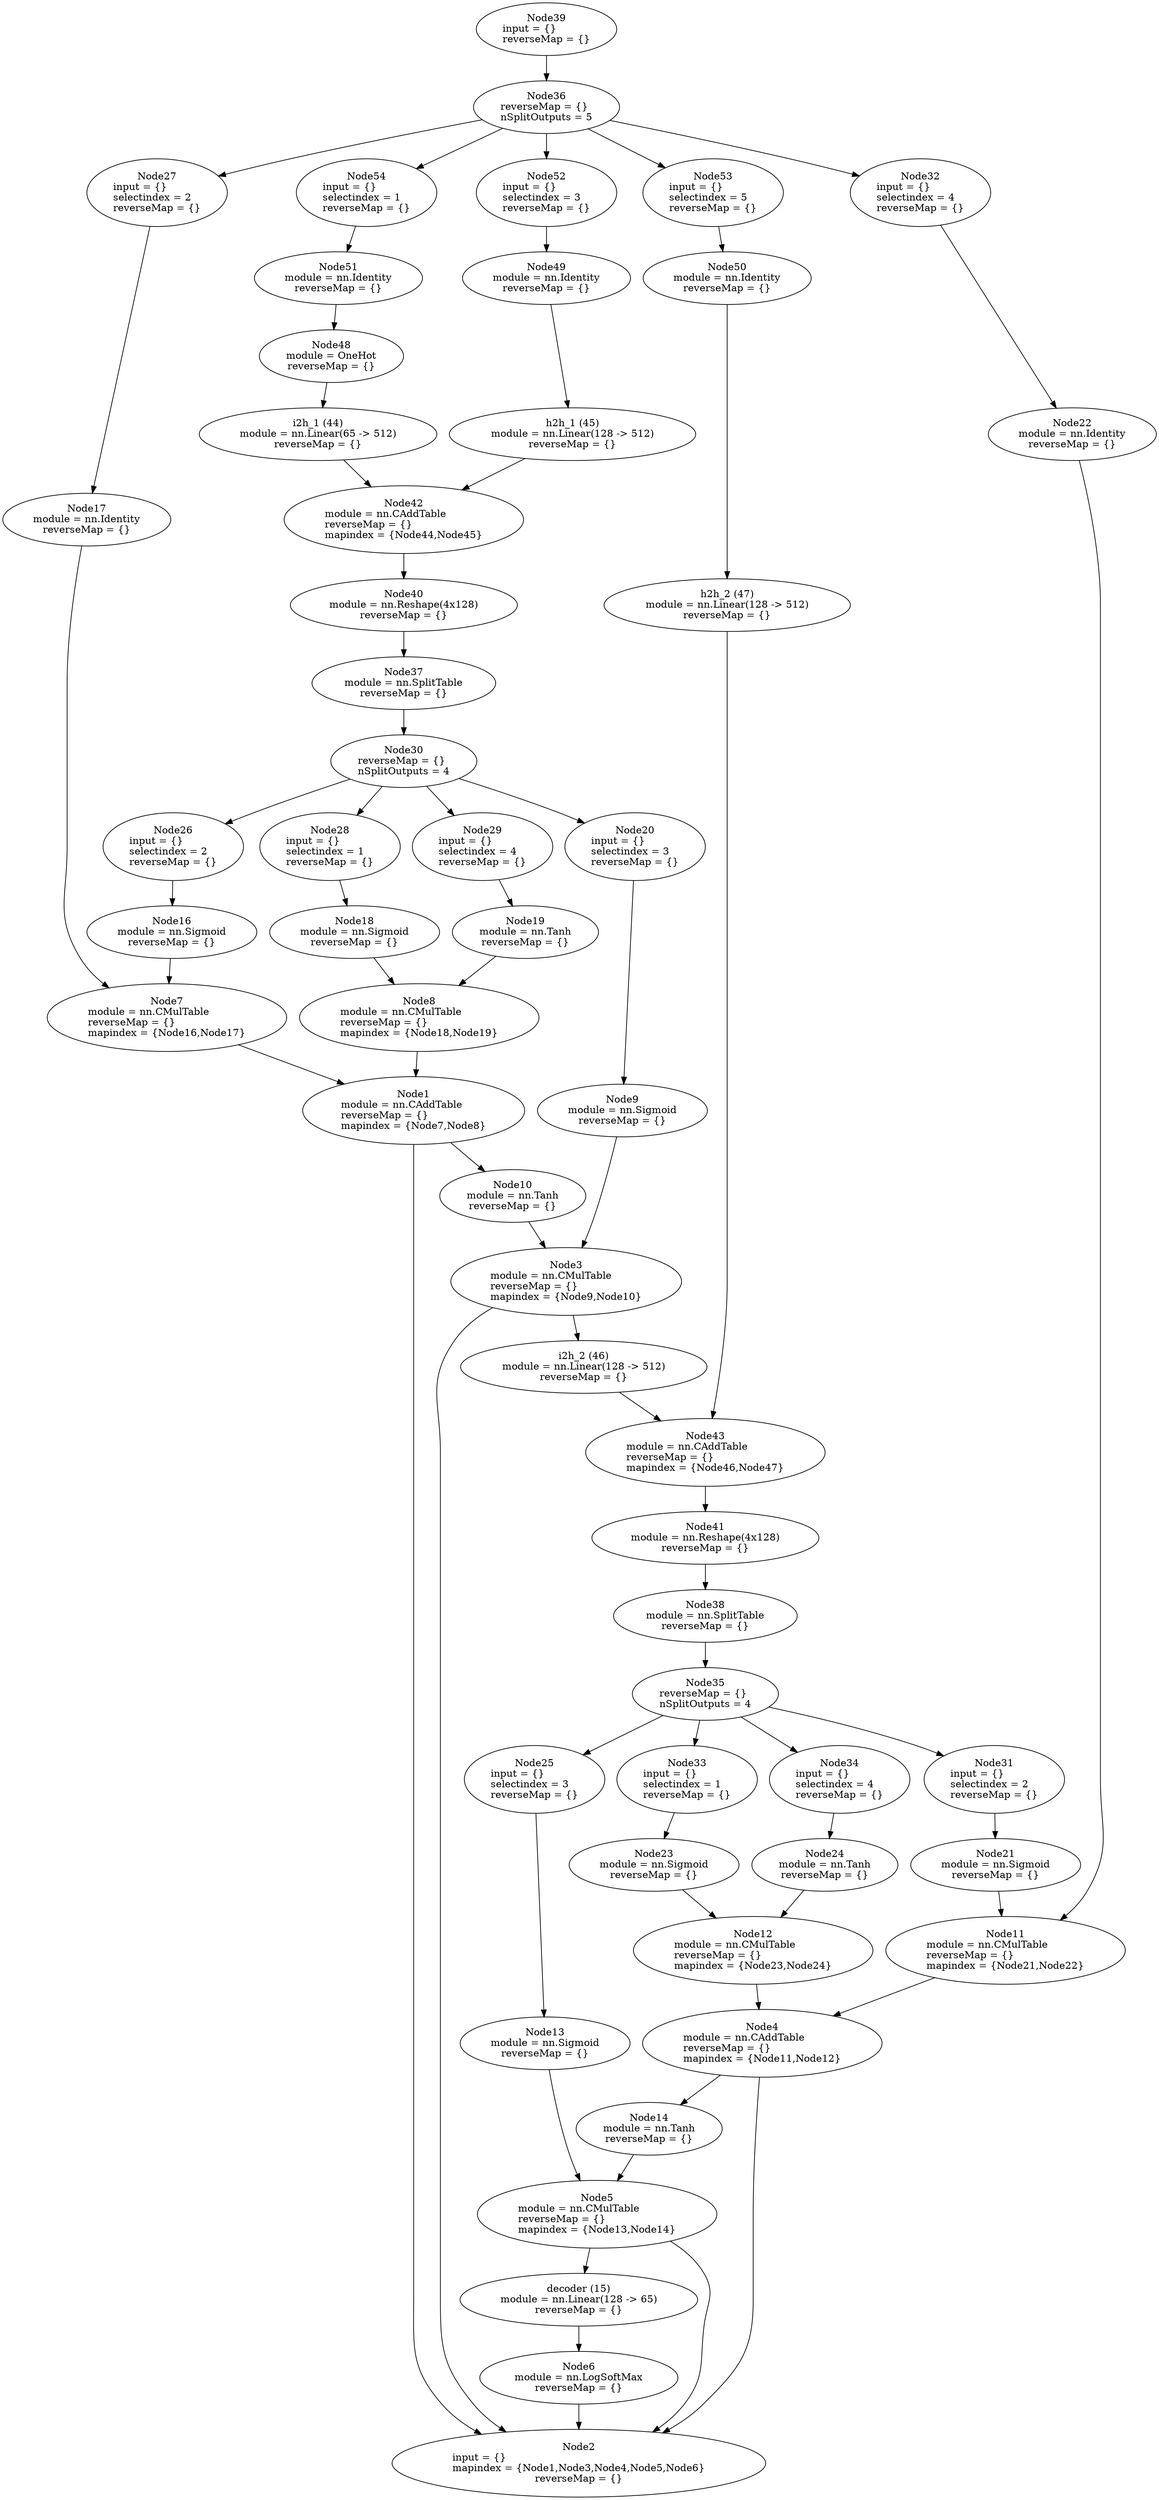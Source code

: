 digraph G {
	graph [bb="0,0,1319.4,3422.7"];
	node [label="\N",
		shape=oval
	];
	n1	 [height=1.2571,
		label="Node1\nmodule = nn.CAddTable\lreverseMap = {}\lmapindex = {Node7,Node8}",
		pos="473.71,1891.2",
		tooltip="[./model/LSTM.lua]:46_",
		width=3.4902];
	n2	 [height=1.2571,
		label="Node2\ninput = {}\lmapindex = {Node1,Node3,Node4,Node5,Node6}\lreverseMap = {}",
		pos="670.71,45.255",
		tooltip="[[C]]:-1_",
		width=5.8958];
	n1 -> n2	 [pos="e,561.82,84.262 472.48,1845.9 471.31,1799.4 469.71,1724 469.71,1659 469.71,1659 469.71,1659 469.71,267.58 469.71,202.53 467.29,176.67 \
508.71,126.51 520.87,111.77 536.42,99.508 553.04,89.371"];
	n10	 [height=0.98209,
		label="Node10\nmodule = nn.Tanh\lreverseMap = {}",
		pos="587.71,1774.6",
		tooltip="[./model/LSTM.lua]:51_",
		width=2.3212];
	n1 -> n10	 [pos="e,555.91,1807.6 515.51,1848.2 526.35,1837.3 537.98,1825.6 548.68,1814.8"];
	n3	 [height=1.2571,
		label="Node3\nmodule = nn.CMulTable\lreverseMap = {}\lmapindex = {Node9,Node10}",
		pos="652.71,1658",
		tooltip="[./model/LSTM.lua]:51_",
		width=3.6277];
	n3 -> n2	 [pos="e,588.82,87.071 573.96,1621.7 555.72,1609.9 538.29,1595 526.71,1576.7 490.53,1519.6 507.71,1493.4 507.71,1425.8 507.71,1425.8 507.71,\
1425.8 507.71,267.58 507.71,202.53 508.22,178.95 546.71,126.51 555.91,113.96 567.73,102.85 580.39,93.201"];
	n46	 [height=0.98209,
		label="i2h_2 (46)\nmodule = nn.Linear(128 -> 512)\lreverseMap = {}",
		pos="675.71,1541.4",
		tooltip="[./model/LSTM.lua]:30_",
		width=3.8852];
	n3 -> n46	 [pos="e,668.76,1577 661.6,1612.7 663.29,1604.3 665.06,1595.5 666.75,1587"];
	n4	 [height=1.2571,
		label="Node4\nmodule = nn.CAddTable\lreverseMap = {}\lmapindex = {Node11,Node12}",
		pos="883.71,618.41",
		tooltip="[./model/LSTM.lua]:46_",
		width=3.7551];
	n4 -> n2	 [pos="e,766.38,85.716 881.87,573.09 880.11,526.55 877.71,451.24 877.71,386.19 877.71,386.19 877.71,386.19 877.71,267.58 877.71,199.62 \
864.28,176.92 818.71,126.51 806.38,112.88 791.19,101.11 775.28,91.096"];
	n14	 [height=0.98209,
		label="Node14\nmodule = nn.Tanh\lreverseMap = {}",
		pos="758.71,501.8",
		tooltip="[./model/LSTM.lua]:51_",
		width=2.3212];
	n4 -> n14	 [pos="e,792.98,534.22 838.22,575.71 825.85,564.36 812.52,552.14 800.37,541"];
	n5	 [height=1.2571,
		label="Node5\nmodule = nn.CMulTable\lreverseMap = {}\lmapindex = {Node13,Node14}",
		pos="695.71,385.19",
		tooltip="[./model/LSTM.lua]:51_",
		width=3.7652];
	n5 -> n2	 [pos="e,754.54,87.046 773.22,347.93 789.84,336.33 805.23,321.75 814.71,303.93 829.46,276.18 817.61,264.51 814.71,233.22 810.24,185.17 \
821.58,166.58 794.71,126.51 786.21,113.84 774.97,102.73 762.72,93.135"];
	n15	 [height=0.98209,
		label="decoder (15)\nmodule = nn.Linear(128 -> 65)\lreverseMap = {}",
		pos="670.71,268.58",
		tooltip="[./model/LSTM.lua]:60_",
		width=3.7477];
	n5 -> n15	 [pos="e,678.25,304.17 686.04,339.87 684.2,331.46 682.28,322.64 680.44,314.21"];
	n6	 [height=0.98209,
		label="Node6\nmodule = nn.LogSoftMax\lreverseMap = {}",
		pos="670.71,161.87",
		tooltip="[./model/LSTM.lua]:61_",
		width=3.1808];
	n6 -> n2	 [pos="e,670.71,90.815 670.71,126.48 670.71,118.42 670.71,109.64 670.71,100.94"];
	n7	 [height=1.2571,
		label="Node7\nmodule = nn.CMulTable\lreverseMap = {}\lmapindex = {Node16,Node17}",
		pos="187.71,2017.7",
		tooltip="[./model/LSTM.lua]:47_",
		width=3.7652];
	n7 -> n1	 [pos="e,394.78,1926.6 268.9,1981.4 305.28,1965.5 348.28,1946.8 385.46,1930.6"];
	n8	 [height=1.2571,
		label="Node8\nmodule = nn.CMulTable\lreverseMap = {}\lmapindex = {Node18,Node19}",
		pos="476.71,2017.7",
		tooltip="[./model/LSTM.lua]:48_",
		width=3.7652];
	n8 -> n1	 [pos="e,474.77,1936.5 475.63,1972.1 475.43,1963.9 475.22,1955.2 475.02,1946.7"];
	n9	 [height=0.98209,
		label="Node9\nmodule = nn.Sigmoid\lreverseMap = {}",
		pos="716.71,1891.2",
		tooltip="[./model/LSTM.lua]:42_",
		width=2.7075];
	n9 -> n3	 [pos="e,669.07,1703.3 709.54,1855.8 702.89,1825 692.29,1778.8 680.71,1739.3 678.2,1730.7 675.33,1721.7 672.39,1713"];
	n10 -> n3	 [pos="e,628.02,1702.5 606.68,1740.2 611.79,1731.1 617.44,1721.2 622.98,1711.4"];
	n11	 [height=1.2571,
		label="Node11\nmodule = nn.CMulTable\lreverseMap = {}\lmapindex = {Node21,Node22}",
		pos="1167.7,744.92",
		tooltip="[./model/LSTM.lua]:47_",
		width=3.7652];
	n11 -> n4	 [pos="e,964.32,654.75 1086.7,708.4 1051.5,692.96 1010.1,674.81 973.89,658.95"];
	n12	 [height=1.2571,
		label="Node12\nmodule = nn.CMulTable\lreverseMap = {}\lmapindex = {Node23,Node24}",
		pos="878.71,744.92",
		tooltip="[./model/LSTM.lua]:48_",
		width=3.7652];
	n12 -> n4	 [pos="e,881.93,663.69 880.5,699.32 880.83,691.08 881.18,682.4 881.52,673.91"];
	n13	 [height=0.98209,
		label="Node13\nmodule = nn.Sigmoid\lreverseMap = {}",
		pos="632.71,618.41",
		tooltip="[./model/LSTM.lua]:42_",
		width=2.7075];
	n13 -> n5	 [pos="e,677.9,430.38 638.8,582.88 644.58,552.05 654.11,505.82 665.71,466.44 668.27,457.74 671.31,448.64 674.46,439.81"];
	n14 -> n5	 [pos="e,719.75,429.92 740.14,467.03 735.3,458.22 729.97,448.52 724.73,438.98"];
	n15 -> n6	 [pos="e,670.71,197.41 670.71,233 670.71,224.87 670.71,216.09 670.71,207.58"];
	n16	 [height=0.98209,
		label="Node16\nmodule = nn.Sigmoid\lreverseMap = {}",
		pos="201.71,2134.3",
		tooltip="[./model/LSTM.lua]:41_",
		width=2.7075];
	n16 -> n7	 [pos="e,193.15,2063.3 197.5,2099 196.52,2090.9 195.45,2082.1 194.39,2073.4"];
	n17	 [height=0.98209,
		label="Node17\nmodule = nn.Identity\lreverseMap = {}",
		pos="94.705,2697.6",
		tooltip="[./model/LSTM.lua]:10_",
		width=2.6307];
	n17 -> n7	 [pos="e,128.82,2058.7 90.163,2662.2 84.831,2618.7 76.705,2541.6 76.705,2475.3 76.705,2475.3 76.705,2475.3 76.705,2249.9 76.705,2182.3 \
63.919,2158.7 95.705,2099 102.2,2086.8 111.35,2075.6 121.38,2065.7"];
	n18	 [height=0.98209,
		label="Node18\nmodule = nn.Sigmoid\lreverseMap = {}",
		pos="414.71,2134.3",
		tooltip="[./model/LSTM.lua]:40_",
		width=2.7075];
	n18 -> n8	 [pos="e,453.04,2062.5 432.97,2099.6 437.74,2090.8 442.99,2081.1 448.14,2071.5"];
	n19	 [height=0.98209,
		label="Node19\nmodule = nn.Tanh\lreverseMap = {}",
		pos="613.71,2134.3",
		tooltip="[./model/LSTM.lua]:44_",
		width=2.3212];
	n19 -> n8	 [pos="e,526.16,2060.1 576.63,2102.3 563.53,2091.4 548.46,2078.8 534.07,2066.7"];
	n20	 [height=1.2571,
		label="Node20\ninput = {}\lselectindex = 3\lreverseMap = {}",
		pos="734.71,2250.9",
		tooltip="[./model/LSTM.lua]:35_-3",
		width=2.1687];
	n20 -> n9	 [pos="e,718.44,1926.6 732.46,2205.4 729,2136.6 722.4,2005.4 718.94,1936.7"];
	n21	 [height=0.98209,
		label="Node21\nmodule = nn.Sigmoid\lreverseMap = {}",
		pos="1162.7,861.53",
		tooltip="[./model/LSTM.lua]:41_",
		width=2.7075];
	n21 -> n11	 [pos="e,1165.8,790.48 1164.2,826.14 1164.6,818.08 1164.9,809.3 1165.3,800.6"];
	n22	 [height=0.98209,
		label="Node22\nmodule = nn.Identity\lreverseMap = {}",
		pos="1224.7,2814.2",
		tooltip="[./model/LSTM.lua]:10_",
		width=2.6307];
	n22 -> n11	 [pos="e,1232,784.77 1240.1,2779.1 1258.8,2734.7 1287.7,2654.2 1287.7,2582 1287.7,2582 1287.7,2582 1287.7,977.14 1287.7,909.51 1301.9,885.11 \
1268.7,826.17 1261.4,813.24 1251.2,801.63 1239.9,791.53"];
	n23	 [height=0.98209,
		label="Node23\nmodule = nn.Sigmoid\lreverseMap = {}",
		pos="764.71,861.53",
		tooltip="[./model/LSTM.lua]:40_",
		width=2.7075];
	n23 -> n12	 [pos="e,836.87,787.97 797.07,827.99 807.22,817.78 818.66,806.28 829.7,795.19"];
	n24	 [height=0.98209,
		label="Node24\nmodule = nn.Tanh\lreverseMap = {}",
		pos="963.71,861.53",
		tooltip="[./model/LSTM.lua]:44_",
		width=2.3212];
	n24 -> n12	 [pos="e,910.68,789.03 939.35,827.68 932.3,818.18 924.44,807.58 916.77,797.24"];
	n25	 [height=1.2571,
		label="Node25\ninput = {}\lselectindex = 3\lreverseMap = {}",
		pos="622.71,978.14",
		tooltip="[./model/LSTM.lua]:35_-3",
		width=2.1687];
	n25 -> n13	 [pos="e,631.74,653.83 623.95,932.55 625.87,863.79 629.54,732.62 631.46,663.9"];
	n26	 [height=1.2571,
		label="Node26\ninput = {}\lselectindex = 2\lreverseMap = {}",
		pos="206.71,2250.9",
		tooltip="[./model/LSTM.lua]:35_-2",
		width=2.1687];
	n26 -> n16	 [pos="e,203.21,2169.9 204.77,2205.6 204.4,2197.2 204.02,2188.4 203.65,2180"];
	n27	 [height=1.2571,
		label="Node27\ninput = {}\lselectindex = 2\lreverseMap = {}",
		pos="203.71,3164",
		tooltip="[[C]]:-1_-2",
		width=2.1687];
	n27 -> n17	 [pos="e,102.79,2733.1 193.35,3118.9 172.55,3030.3 125.9,2831.5 105.08,2742.8"];
	n28	 [height=1.2571,
		label="Node28\ninput = {}\lselectindex = 1\lreverseMap = {}",
		pos="386.71,2250.9",
		tooltip="[./model/LSTM.lua]:35_-1",
		width=2.1687];
	n28 -> n18	 [pos="e,406.29,2169.8 397.45,2206 399.56,2197.3 401.77,2188.3 403.88,2179.7"];
	n29	 [height=1.2571,
		label="Node29\ninput = {}\lselectindex = 4\lreverseMap = {}",
		pos="560.71,2250.9",
		tooltip="[./model/LSTM.lua]:35_-4",
		width=2.1687];
	n29 -> n19	 [pos="e,598.01,2169.3 580.59,2206.9 584.91,2197.6 589.48,2187.7 593.8,2178.4"];
	n30	 [height=0.98209,
		label="Node30\nreverseMap = {}\lnSplitOutputs = 4",
		pos="512.71,2367.6",
		tooltip="[./model/LSTM.lua]:35_ split at [./model/LSTM.lua]:35-mnode",
		width=2.2723];
	n30 -> n20	 [pos="e,677.25,2281.6 564.19,2340 595.1,2324 634.75,2303.5 668.04,2286.4"];
	n30 -> n26	 [pos="e,265.25,2281.2 446.21,2346.9 403.81,2333.9 347.96,2315.6 299.71,2296.2 291.42,2292.9 282.83,2289.2 274.36,2285.3"];
	n30 -> n28	 [pos="e,428.27,2289.8 478.28,2335.2 465.24,2323.4 450.14,2309.6 436,2296.8"];
	n30 -> n29	 [pos="e,542.65,2295.1 526.98,2332.5 530.67,2323.7 534.72,2314 538.71,2304.5"];
	n31	 [height=1.2571,
		label="Node31\ninput = {}\lselectindex = 2\lreverseMap = {}",
		pos="1156.7,978.14",
		tooltip="[./model/LSTM.lua]:35_-2",
		width=2.1687];
	n31 -> n21	 [pos="e,1160.9,897.12 1159,932.82 1159.5,924.41 1159.9,915.59 1160.4,907.16"];
	n32	 [height=1.2571,
		label="Node32\ninput = {}\lselectindex = 4\lreverseMap = {}",
		pos="1077.7,2930.8",
		tooltip="[[C]]:-1_-4",
		width=2.1687];
	n32 -> n22	 [pos="e,1184.7,2846.4 1123.8,2893.9 1140.6,2880.8 1159.6,2866 1176.6,2852.7"];
	n33	 [height=1.2571,
		label="Node33\ninput = {}\lselectindex = 1\lreverseMap = {}",
		pos="796.71,978.14",
		tooltip="[./model/LSTM.lua]:35_-1",
		width=2.1687];
	n33 -> n23	 [pos="e,774.32,896.96 784.42,933.15 782.02,924.53 779.49,915.49 777.08,906.85"];
	n34	 [height=1.2571,
		label="Node34\ninput = {}\lselectindex = 4\lreverseMap = {}",
		pos="970.71,978.14",
		tooltip="[./model/LSTM.lua]:35_-4",
		width=2.1687];
	n34 -> n24	 [pos="e,965.82,897.12 968,932.82 967.48,924.41 966.95,915.59 966.43,907.16"];
	n35	 [height=0.98209,
		label="Node35\nreverseMap = {}\lnSplitOutputs = 4",
		pos="815.71,1094.7",
		tooltip="[./model/LSTM.lua]:35_ split at [./model/LSTM.lua]:35-mnode",
		width=2.2723];
	n35 -> n25	 [pos="e,676.59,1011.1 768.49,1065.7 743.42,1050.8 712.28,1032.3 685.22,1016.3"];
	n35 -> n31	 [pos="e,1097,1007.4 885.63,1076.1 934.41,1063.2 1000.7,1044.3 1057.7,1023.4 1067.5,1019.8 1077.7,1015.7 1087.6,1011.5"];
	n35 -> n33	 [pos="e,804.02,1023.3 810,1059.4 808.64,1051.1 807.15,1042.1 805.67,1033.2"];
	n35 -> n34	 [pos="e,923.15,1014.3 856.03,1063.9 874,1050.6 895.47,1034.8 914.95,1020.4"];
	n36	 [height=0.98209,
		label="Node36\nreverseMap = {}\lnSplitOutputs = 5",
		pos="636.71,3280.6",
		tooltip="[[C]]:-1_ split at [...s/pwang8/torch/install/share/lua/5.1/nngraph/gmodule.lua]:96-mnode",
		width=2.2723];
	n36 -> n27	 [pos="e,272.03,3186.2 565.6,3263.1 507.79,3249.4 424.23,3229.1 351.71,3209.3 328.94,3203.1 304.34,3195.9 281.86,3189.2"];
	n36 -> n32	 [pos="e,1064.1,2975.5 717.79,3275.6 777.41,3269 857.66,3252.1 914.71,3209.3 990.74,3152.2 1037.7,3048.4 1060.7,2985.2"];
	n52	 [height=1.2571,
		label="Node52\ninput = {}\lselectindex = 3\lreverseMap = {}",
		pos="636.71,3164",
		tooltip="[[C]]:-1_-3",
		width=2.1687];
	n36 -> n52	 [pos="e,636.71,3209.6 636.71,3245.3 636.71,3237.2 636.71,3228.4 636.71,3219.7"];
	n53	 [height=1.2571,
		label="Node53\ninput = {}\lselectindex = 5\lreverseMap = {}",
		pos="827.71,3164",
		tooltip="[[C]]:-1_-5",
		width=2.1687];
	n36 -> n53	 [pos="e,774.03,3197.2 683.43,3251.6 708.04,3236.8 738.55,3218.5 765.17,3202.6"];
	n54	 [height=1.2571,
		label="Node54\ninput = {}\lselectindex = 1\lreverseMap = {}",
		pos="438.71,3164",
		tooltip="[[C]]:-1_-1",
		width=2.1687];
	n36 -> n54	 [pos="e,493.19,3196.6 588.78,3251.9 562.75,3236.8 530.24,3218 502.14,3201.8"];
	n37	 [height=0.98209,
		label="Node37\nmodule = nn.SplitTable\lreverseMap = {}",
		pos="512.71,2474.3",
		tooltip="[./model/LSTM.lua]:35_",
		width=2.9018];
	n37 -> n30	 [pos="e,512.71,2403.1 512.71,2438.7 512.71,2430.6 512.71,2421.8 512.71,2413.3"];
	n38	 [height=0.98209,
		label="Node38\nmodule = nn.SplitTable\lreverseMap = {}",
		pos="815.71,1201.5",
		tooltip="[./model/LSTM.lua]:35_",
		width=2.9018];
	n38 -> n35	 [pos="e,815.71,1130.3 815.71,1165.9 815.71,1157.7 815.71,1149 815.71,1140.5"];
	n39	 [height=0.98209,
		label="Node39\ninput = {}\lreverseMap = {}",
		pos="636.71,3387.4",
		tooltip="[[C]]:-1_",
		width=2.1687];
	n39 -> n36	 [pos="e,636.71,3316.2 636.71,3351.8 636.71,3343.6 636.71,3334.9 636.71,3326.4"];
	n40	 [height=0.98209,
		label="Node40\nmodule = nn.Reshape(4x128)\lreverseMap = {}",
		pos="512.71,2581",
		tooltip="[./model/LSTM.lua]:34_",
		width=3.5776];
	n40 -> n37	 [pos="e,512.71,2509.8 512.71,2545.4 512.71,2537.3 512.71,2528.5 512.71,2520"];
	n41	 [height=0.98209,
		label="Node41\nmodule = nn.Reshape(4x128)\lreverseMap = {}",
		pos="815.71,1308.2",
		tooltip="[./model/LSTM.lua]:34_",
		width=3.5776];
	n41 -> n38	 [pos="e,815.71,1237 815.71,1272.6 815.71,1264.5 815.71,1255.7 815.71,1247.2"];
	n42	 [height=1.2571,
		label="Node42\nmodule = nn.CAddTable\lreverseMap = {}\lmapindex = {Node44,Node45}",
		pos="512.71,2697.6",
		tooltip="[./model/LSTM.lua]:32_",
		width=3.7652];
	n42 -> n40	 [pos="e,512.71,2616.6 512.71,2652.3 512.71,2643.9 512.71,2635 512.71,2626.6"];
	n43	 [height=1.2571,
		label="Node43\nmodule = nn.CAddTable\lreverseMap = {}\lmapindex = {Node46,Node47}",
		pos="815.71,1424.8",
		tooltip="[./model/LSTM.lua]:32_",
		width=3.7652];
	n43 -> n41	 [pos="e,815.71,1343.8 815.71,1379.5 815.71,1371 815.71,1362.2 815.71,1353.8"];
	n44	 [height=0.98209,
		label="i2h_1 (44)\nmodule = nn.Linear(65 -> 512)\lreverseMap = {}",
		pos="364.71,2814.2",
		tooltip="[./model/LSTM.lua]:30_",
		width=3.7477];
	n44 -> n42	 [pos="e,460.01,2739.4 407.12,2780.4 421.03,2769.6 436.77,2757.4 451.77,2745.8"];
	n45	 [height=0.98209,
		label="h2h_1 (45)\nmodule = nn.Linear(128 -> 512)\lreverseMap = {}",
		pos="657.71,2814.2",
		tooltip="[./model/LSTM.lua]:31_",
		width=3.8852];
	n45 -> n42	 [pos="e,564.59,2739.6 616.15,2780.4 602.6,2769.6 587.26,2757.5 572.63,2746"];
	n46 -> n43	 [pos="e,765.34,1467 716.2,1507.2 729.03,1496.7 743.47,1484.9 757.29,1473.6"];
	n47	 [height=0.98209,
		label="h2h_2 (47)\nmodule = nn.Linear(128 -> 512)\lreverseMap = {}",
		pos="843.71,2581",
		tooltip="[./model/LSTM.lua]:31_",
		width=3.8852];
	n47 -> n43	 [pos="e,824.33,1470.3 843.71,2545.6 843.71,2503.7 843.71,2431 843.71,2368.6 843.71,2368.6 843.71,2368.6 843.71,1657 843.71,1596.2 834.03,\
1527 826.06,1480.3"];
	n48	 [height=0.98209,
		label="Node48\nmodule = OneHot\lreverseMap = {}",
		pos="396.71,2930.8",
		tooltip="[./model/LSTM.lua]:22_",
		width=2.3023];
	n48 -> n44	 [pos="e,374.3,2849.6 387.1,2895.4 383.94,2884.1 380.38,2871.3 377.04,2859.4"];
	n49	 [height=0.98209,
		label="Node49\nmodule = nn.Identity\lreverseMap = {}",
		pos="636.71,3047.4",
		tooltip="[./model/LSTM.lua]:11_",
		width=2.6307];
	n49 -> n45	 [pos="e,654.57,2849.8 639.83,3012.1 643.5,2971.6 649.6,2904.4 653.64,2860"];
	n50	 [height=0.98209,
		label="Node50\nmodule = nn.Identity\lreverseMap = {}",
		pos="843.71,3047.4",
		tooltip="[./model/LSTM.lua]:11_",
		width=2.6307];
	n50 -> n47	 [pos="e,843.71,2616.4 843.71,3011.9 843.71,2929 843.71,2718.8 843.71,2626.5"];
	n51	 [height=0.98209,
		label="Node51\nmodule = nn.Identity\lreverseMap = {}",
		pos="413.71,3047.4",
		tooltip="[./model/LSTM.lua]:8_",
		width=2.6307];
	n51 -> n48	 [pos="e,401.8,2966.2 408.6,3012 406.94,3000.8 405.07,2988.2 403.31,2976.3"];
	n52 -> n49	 [pos="e,636.71,3083 636.71,3118.7 636.71,3110.3 636.71,3101.5 636.71,3093.1"];
	n53 -> n50	 [pos="e,838.88,3083 833.89,3118.7 835.07,3110.3 836.3,3101.5 837.47,3093.1"];
	n54 -> n51	 [pos="e,421.22,3082.9 429.11,3119 427.23,3110.4 425.26,3101.4 423.37,3092.7"];
}
